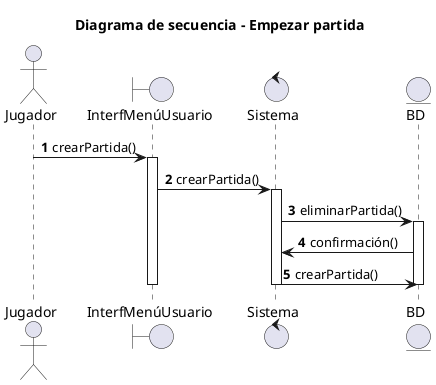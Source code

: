 @startuml
title Diagrama de secuencia - Empezar partida
autonumber
actor Jugador
boundary InterfMenúUsuario
control Sistema
entity BD

Jugador -> InterfMenúUsuario : crearPartida()
activate InterfMenúUsuario
InterfMenúUsuario -> Sistema : crearPartida()
activate Sistema
Sistema -> BD : eliminarPartida()
activate BD
BD -> Sistema : confirmación()
Sistema -> BD : crearPartida()
deactivate BD
deactivate Sistema
deactivate InterfMenúUsuario

@enduml